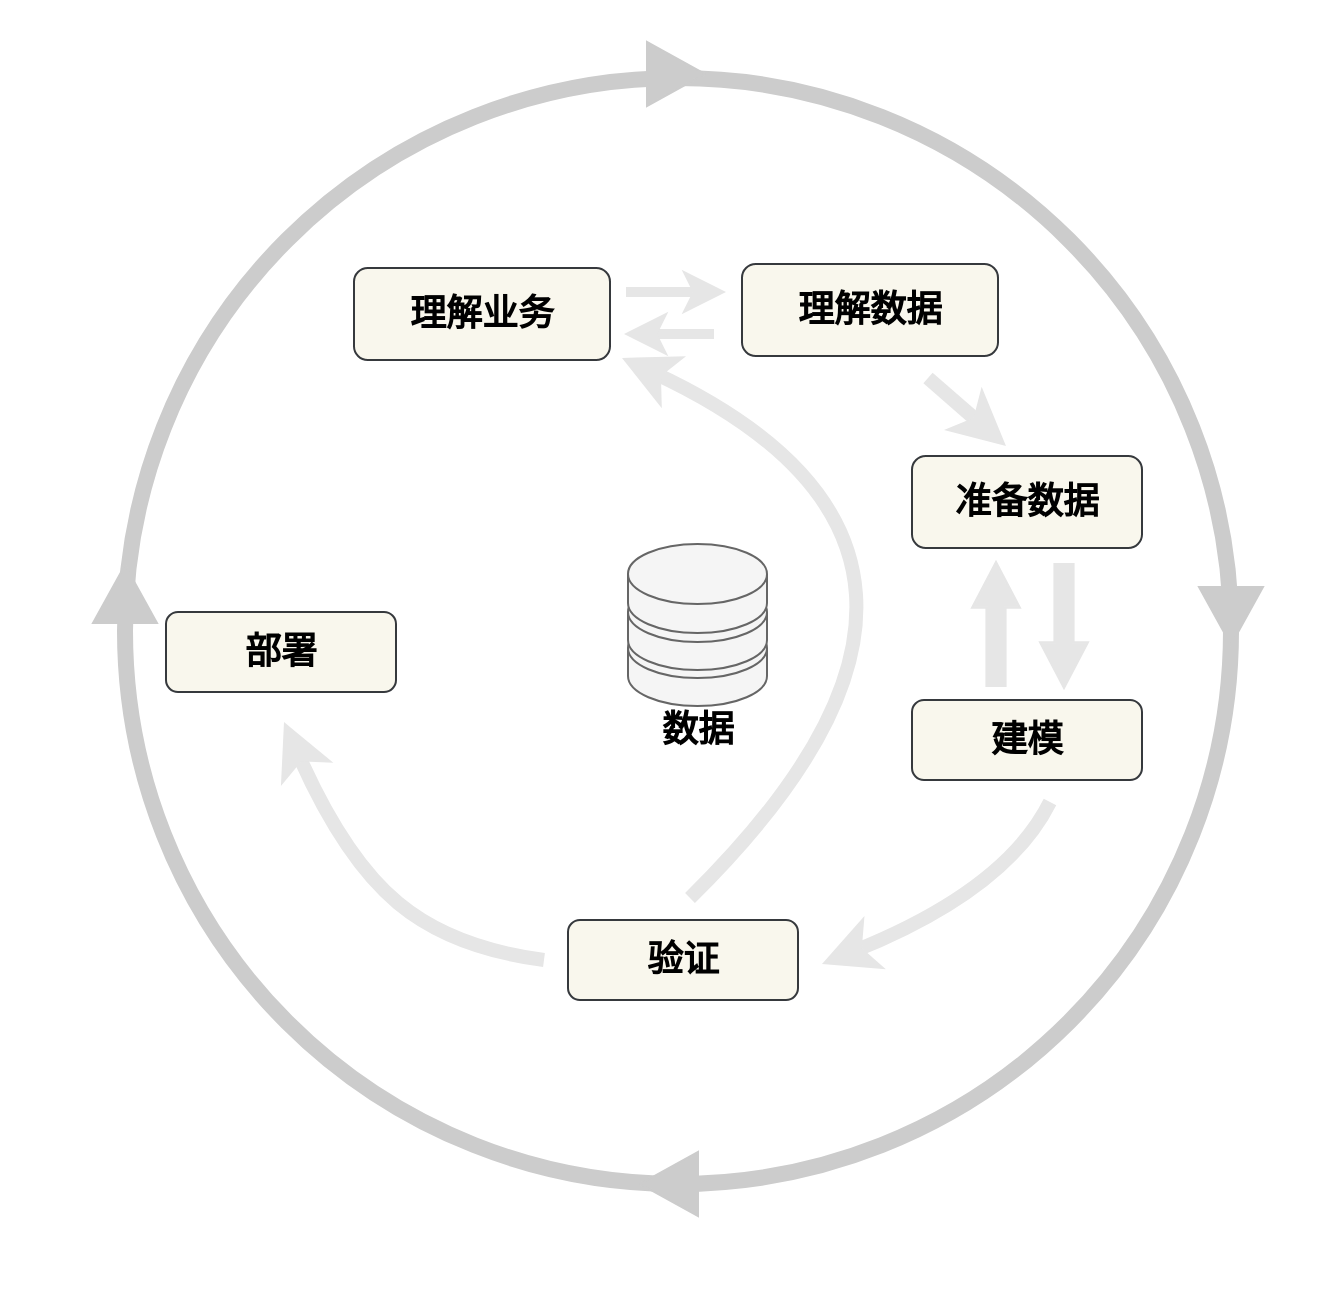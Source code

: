 <mxfile version="22.1.18" type="device">
  <diagram name="第 1 页" id="kNHRGInsF0GLIskwiczz">
    <mxGraphModel dx="1065" dy="700" grid="0" gridSize="10" guides="1" tooltips="1" connect="1" arrows="1" fold="1" page="1" pageScale="1" pageWidth="827" pageHeight="1169" math="0" shadow="0">
      <root>
        <mxCell id="0" />
        <mxCell id="1" parent="0" />
        <mxCell id="mBkOeJFsPVEQG8PaR_3U-33" value="" style="rounded=0;whiteSpace=wrap;html=1;strokeColor=none;fillColor=none;" parent="1" vertex="1">
          <mxGeometry x="45" y="105" width="669" height="648" as="geometry" />
        </mxCell>
        <mxCell id="mBkOeJFsPVEQG8PaR_3U-11" value="" style="ellipse;whiteSpace=wrap;html=1;aspect=fixed;container=0;horizontal=1;strokeWidth=8;strokeColor=#CCCCCC;" parent="1" vertex="1">
          <mxGeometry x="107.5" y="144" width="553" height="553" as="geometry" />
        </mxCell>
        <mxCell id="mBkOeJFsPVEQG8PaR_3U-1" value="" style="shape=cylinder3;whiteSpace=wrap;html=1;boundedLbl=1;backgroundOutline=1;size=15;fillColor=#f5f5f5;strokeColor=#666666;fontColor=#333333;" parent="1" vertex="1">
          <mxGeometry x="359" y="414" width="69.5" height="44" as="geometry" />
        </mxCell>
        <mxCell id="mBkOeJFsPVEQG8PaR_3U-2" value="" style="shape=cylinder3;whiteSpace=wrap;html=1;boundedLbl=1;backgroundOutline=1;size=15;fillColor=#f5f5f5;strokeColor=#666666;fontColor=#333333;" parent="1" vertex="1">
          <mxGeometry x="359" y="396" width="69.5" height="44" as="geometry" />
        </mxCell>
        <mxCell id="mBkOeJFsPVEQG8PaR_3U-3" value="" style="shape=cylinder3;whiteSpace=wrap;html=1;boundedLbl=1;backgroundOutline=1;size=15;fillColor=#f5f5f5;strokeColor=#666666;fontColor=#333333;" parent="1" vertex="1">
          <mxGeometry x="359" y="377" width="69.5" height="44.5" as="geometry" />
        </mxCell>
        <mxCell id="mBkOeJFsPVEQG8PaR_3U-4" value="&lt;span style=&quot;font-size: 18px;&quot;&gt;&lt;font face=&quot;Verdana&quot; style=&quot;font-size: 18px;&quot;&gt;数据&lt;/font&gt;&lt;/span&gt;" style="text;html=1;align=center;verticalAlign=middle;whiteSpace=wrap;rounded=0;fontSize=18;fontStyle=1" parent="1" vertex="1">
          <mxGeometry x="363.75" y="455" width="60" height="30" as="geometry" />
        </mxCell>
        <mxCell id="mBkOeJFsPVEQG8PaR_3U-5" value="&lt;font face=&quot;Verdana&quot; style=&quot;font-size: 18px;&quot;&gt;&lt;b style=&quot;font-size: 18px;&quot;&gt;验证&lt;/b&gt;&lt;/font&gt;" style="rounded=1;whiteSpace=wrap;html=1;strokeColor=#36393d;fillColor=#f9f7ed;fontSize=18;" parent="1" vertex="1">
          <mxGeometry x="329" y="565" width="115" height="40" as="geometry" />
        </mxCell>
        <mxCell id="mBkOeJFsPVEQG8PaR_3U-6" value="&lt;font color=&quot;#000000&quot; face=&quot;Verdana&quot; style=&quot;font-size: 18px;&quot;&gt;&lt;b style=&quot;font-size: 18px;&quot;&gt;建模&lt;/b&gt;&lt;/font&gt;" style="rounded=1;whiteSpace=wrap;html=1;strokeColor=#36393d;fillColor=#f9f7ed;fontSize=18;" parent="1" vertex="1">
          <mxGeometry x="501" y="455" width="115" height="40" as="geometry" />
        </mxCell>
        <mxCell id="mBkOeJFsPVEQG8PaR_3U-7" value="&lt;font color=&quot;#000000&quot; face=&quot;Verdana&quot; style=&quot;font-size: 18px;&quot;&gt;&lt;b style=&quot;font-size: 18px;&quot;&gt;准备数据&lt;/b&gt;&lt;/font&gt;" style="rounded=1;whiteSpace=wrap;html=1;strokeColor=#36393d;fillColor=#f9f7ed;fontSize=18;" parent="1" vertex="1">
          <mxGeometry x="501" y="333" width="115" height="46" as="geometry" />
        </mxCell>
        <mxCell id="mBkOeJFsPVEQG8PaR_3U-8" value="&lt;font color=&quot;#000000&quot; face=&quot;Verdana&quot; style=&quot;font-size: 18px;&quot;&gt;&lt;b style=&quot;font-size: 18px;&quot;&gt;理解数据&lt;/b&gt;&lt;/font&gt;" style="rounded=1;whiteSpace=wrap;html=1;strokeColor=#36393d;fillColor=#f9f7ed;fontSize=18;" parent="1" vertex="1">
          <mxGeometry x="416" y="237" width="128" height="46" as="geometry" />
        </mxCell>
        <mxCell id="mBkOeJFsPVEQG8PaR_3U-9" value="&lt;font color=&quot;#000000&quot; size=&quot;1&quot; face=&quot;Verdana&quot;&gt;&lt;b style=&quot;font-size: 18px;&quot;&gt;理解业务&lt;/b&gt;&lt;/font&gt;" style="rounded=1;whiteSpace=wrap;html=1;strokeColor=#36393d;fillColor=#f9f7ed;" parent="1" vertex="1">
          <mxGeometry x="222" y="239" width="128" height="46" as="geometry" />
        </mxCell>
        <mxCell id="mBkOeJFsPVEQG8PaR_3U-10" value="&lt;font face=&quot;Verdana&quot; style=&quot;font-size: 18px;&quot;&gt;&lt;b style=&quot;font-size: 18px;&quot;&gt;部署&lt;/b&gt;&lt;/font&gt;" style="rounded=1;whiteSpace=wrap;html=1;strokeColor=#36393d;fillColor=#f9f7ed;fontSize=18;" parent="1" vertex="1">
          <mxGeometry x="128" y="411" width="115" height="40" as="geometry" />
        </mxCell>
        <mxCell id="mBkOeJFsPVEQG8PaR_3U-13" value="" style="html=1;shadow=0;dashed=0;align=center;verticalAlign=middle;shape=mxgraph.arrows2.arrow;dy=0.52;dx=29;notch=0;rotation=-90;strokeColor=#CCCCCC;fillColor=#CCCCCC;" parent="1" vertex="1">
          <mxGeometry x="93" y="386" width="29" height="32" as="geometry" />
        </mxCell>
        <mxCell id="mBkOeJFsPVEQG8PaR_3U-14" value="" style="html=1;shadow=0;dashed=0;align=center;verticalAlign=middle;shape=mxgraph.arrows2.arrow;dy=0.52;dx=29;notch=0;rotation=-180;strokeColor=#CCCCCC;fillColor=#CCCCCC;" parent="1" vertex="1">
          <mxGeometry x="365" y="681" width="29" height="32" as="geometry" />
        </mxCell>
        <mxCell id="mBkOeJFsPVEQG8PaR_3U-15" value="" style="html=1;shadow=0;dashed=0;align=center;verticalAlign=middle;shape=mxgraph.arrows2.arrow;dy=0.52;dx=29;notch=0;rotation=0;strokeColor=#CCCCCC;fillColor=#CCCCCC;" parent="1" vertex="1">
          <mxGeometry x="368.5" y="126" width="29" height="32" as="geometry" />
        </mxCell>
        <mxCell id="mBkOeJFsPVEQG8PaR_3U-16" value="" style="html=1;shadow=0;dashed=0;align=center;verticalAlign=middle;shape=mxgraph.arrows2.arrow;dy=0.52;dx=29;notch=0;rotation=90;strokeColor=#CCCCCC;fillColor=#CCCCCC;" parent="1" vertex="1">
          <mxGeometry x="646" y="397" width="29" height="32" as="geometry" />
        </mxCell>
        <mxCell id="mBkOeJFsPVEQG8PaR_3U-20" value="" style="html=1;shadow=0;dashed=0;align=center;verticalAlign=middle;shape=mxgraph.arrows2.arrow;dy=0.6;dx=22.92;direction=south;notch=0;fillStyle=auto;fillColor=#E6E6E6;strokeColor=#E6E6E6;" parent="1" vertex="1">
          <mxGeometry x="565" y="387" width="24" height="62" as="geometry" />
        </mxCell>
        <mxCell id="mBkOeJFsPVEQG8PaR_3U-22" value="" style="html=1;shadow=0;dashed=0;align=center;verticalAlign=middle;shape=mxgraph.arrows2.arrow;dy=0.6;dx=22.92;direction=south;notch=0;fillStyle=auto;fillColor=#E6E6E6;strokeColor=#E6E6E6;rotation=-180;" parent="1" vertex="1">
          <mxGeometry x="531" y="386" width="24" height="62" as="geometry" />
        </mxCell>
        <mxCell id="mBkOeJFsPVEQG8PaR_3U-25" value="" style="curved=1;endArrow=classic;html=1;rounded=0;strokeWidth=7;targetPerimeterSpacing=1;startArrow=none;startFill=0;strokeColor=#E6E6E6;" parent="1" edge="1">
          <mxGeometry width="50" height="50" relative="1" as="geometry">
            <mxPoint x="570" y="506" as="sourcePoint" />
            <mxPoint x="456" y="587" as="targetPoint" />
            <Array as="points">
              <mxPoint x="548" y="550" />
            </Array>
          </mxGeometry>
        </mxCell>
        <mxCell id="mBkOeJFsPVEQG8PaR_3U-26" value="" style="curved=1;endArrow=classic;html=1;rounded=0;strokeWidth=7;targetPerimeterSpacing=1;startArrow=none;startFill=0;strokeColor=#E6E6E6;" parent="1" edge="1">
          <mxGeometry width="50" height="50" relative="1" as="geometry">
            <mxPoint x="317" y="585" as="sourcePoint" />
            <mxPoint x="187" y="466" as="targetPoint" />
            <Array as="points">
              <mxPoint x="271" y="579" />
              <mxPoint x="217" y="534" />
            </Array>
          </mxGeometry>
        </mxCell>
        <mxCell id="mBkOeJFsPVEQG8PaR_3U-27" value="" style="curved=1;endArrow=classic;html=1;rounded=0;strokeWidth=7;targetPerimeterSpacing=1;startArrow=none;startFill=0;strokeColor=#E6E6E6;" parent="1" edge="1">
          <mxGeometry width="50" height="50" relative="1" as="geometry">
            <mxPoint x="390" y="554" as="sourcePoint" />
            <mxPoint x="356" y="284" as="targetPoint" />
            <Array as="points">
              <mxPoint x="565" y="381.5" />
            </Array>
          </mxGeometry>
        </mxCell>
        <mxCell id="mBkOeJFsPVEQG8PaR_3U-28" value="" style="curved=1;endArrow=classic;html=1;rounded=0;strokeWidth=7;targetPerimeterSpacing=1;startArrow=none;startFill=0;strokeColor=#E6E6E6;" parent="1" edge="1">
          <mxGeometry width="50" height="50" relative="1" as="geometry">
            <mxPoint x="509" y="294" as="sourcePoint" />
            <mxPoint x="548" y="328" as="targetPoint" />
            <Array as="points" />
          </mxGeometry>
        </mxCell>
        <mxCell id="mBkOeJFsPVEQG8PaR_3U-29" value="" style="curved=1;endArrow=classic;html=1;rounded=0;strokeWidth=5;targetPerimeterSpacing=1;startArrow=none;startFill=0;strokeColor=#E6E6E6;" parent="1" edge="1">
          <mxGeometry width="50" height="50" relative="1" as="geometry">
            <mxPoint x="358" y="251" as="sourcePoint" />
            <mxPoint x="408" y="251" as="targetPoint" />
            <Array as="points" />
          </mxGeometry>
        </mxCell>
        <mxCell id="mBkOeJFsPVEQG8PaR_3U-30" value="" style="curved=1;endArrow=classic;html=1;rounded=0;strokeWidth=5;targetPerimeterSpacing=1;startArrow=none;startFill=0;strokeColor=#E6E6E6;" parent="1" edge="1">
          <mxGeometry width="50" height="50" relative="1" as="geometry">
            <mxPoint x="402" y="272" as="sourcePoint" />
            <mxPoint x="357" y="272" as="targetPoint" />
            <Array as="points" />
          </mxGeometry>
        </mxCell>
      </root>
    </mxGraphModel>
  </diagram>
</mxfile>

